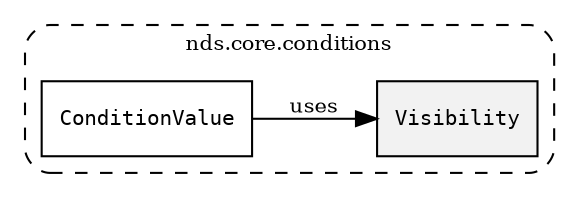 /**
 * This dot file creates symbol collaboration diagram for Visibility.
 */
digraph ZSERIO
{
    node [shape=box, fontsize=10];
    rankdir="LR";
    fontsize=10;
    tooltip="Visibility collaboration diagram";

    subgraph "cluster_nds.core.conditions"
    {
        style="dashed, rounded";
        label="nds.core.conditions";
        tooltip="Package nds.core.conditions";
        href="../../../content/packages/nds.core.conditions.html#Package-nds-core-conditions";
        target="_parent";

        "Visibility" [style="filled", fillcolor="#0000000D", target="_parent", label=<<font face="monospace"><table align="center" border="0" cellspacing="0" cellpadding="0"><tr><td href="../../../content/packages/nds.core.conditions.html#Enum-Visibility" title="Enum defined in nds.core.conditions">Visibility</td></tr></table></font>>];
        "ConditionValue" [target="_parent", label=<<font face="monospace"><table align="center" border="0" cellspacing="0" cellpadding="0"><tr><td href="../../../content/packages/nds.core.conditions.html#Choice-ConditionValue" title="Choice defined in nds.core.conditions">ConditionValue</td></tr></table></font>>];
    }

    "ConditionValue" -> "Visibility" [label="uses", fontsize=10];
}
